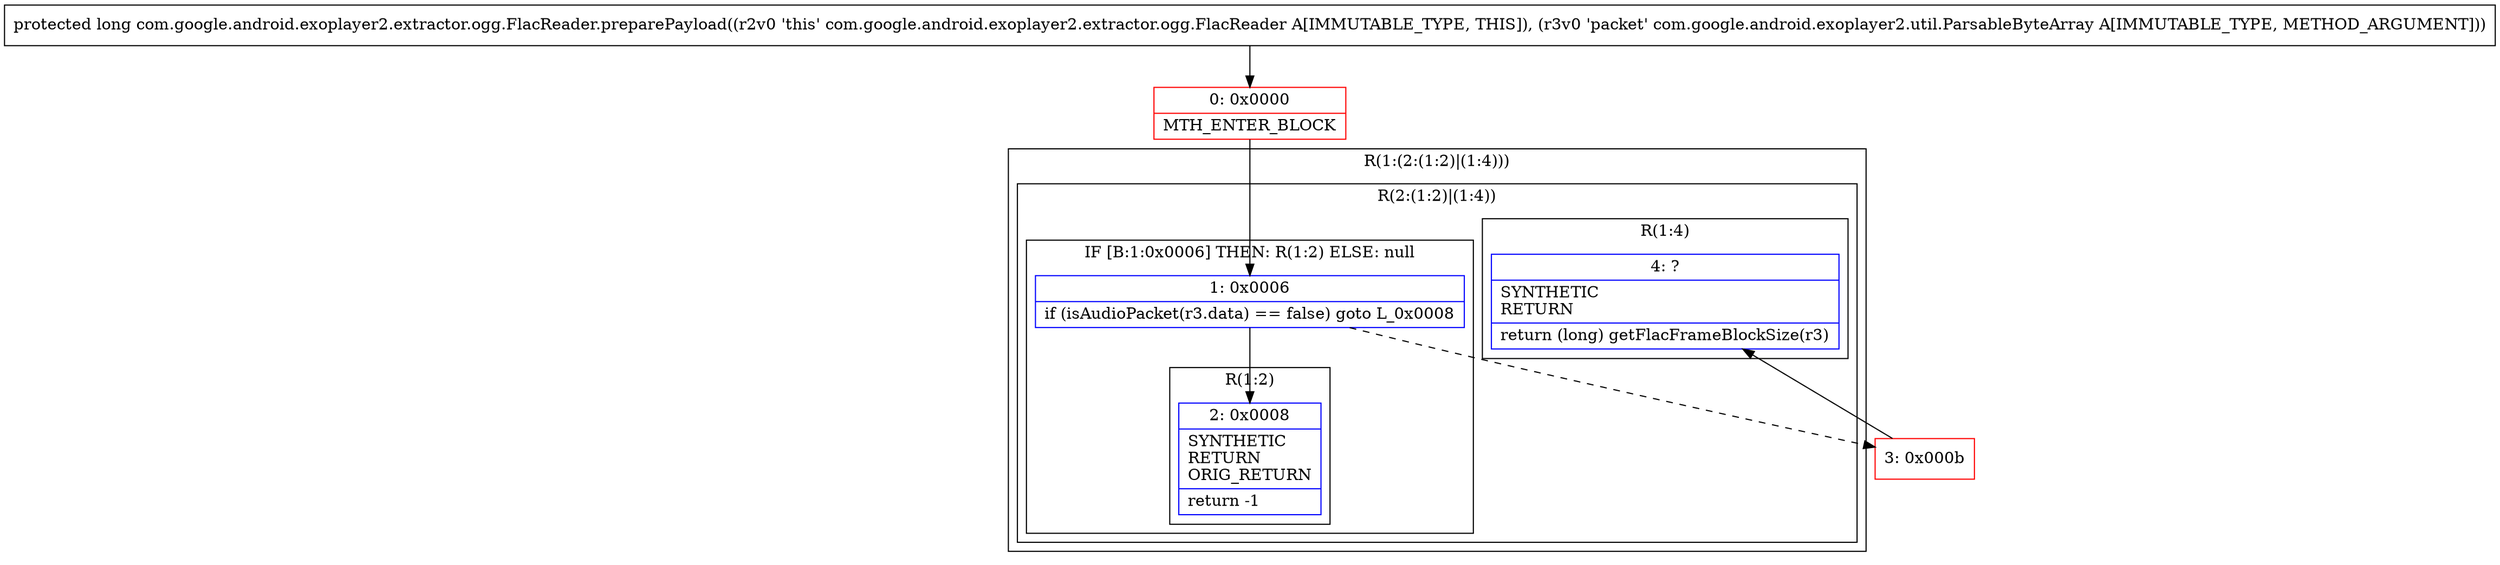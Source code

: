 digraph "CFG forcom.google.android.exoplayer2.extractor.ogg.FlacReader.preparePayload(Lcom\/google\/android\/exoplayer2\/util\/ParsableByteArray;)J" {
subgraph cluster_Region_1083870084 {
label = "R(1:(2:(1:2)|(1:4)))";
node [shape=record,color=blue];
subgraph cluster_Region_61385087 {
label = "R(2:(1:2)|(1:4))";
node [shape=record,color=blue];
subgraph cluster_IfRegion_135213604 {
label = "IF [B:1:0x0006] THEN: R(1:2) ELSE: null";
node [shape=record,color=blue];
Node_1 [shape=record,label="{1\:\ 0x0006|if (isAudioPacket(r3.data) == false) goto L_0x0008\l}"];
subgraph cluster_Region_1535331368 {
label = "R(1:2)";
node [shape=record,color=blue];
Node_2 [shape=record,label="{2\:\ 0x0008|SYNTHETIC\lRETURN\lORIG_RETURN\l|return \-1\l}"];
}
}
subgraph cluster_Region_1330719351 {
label = "R(1:4)";
node [shape=record,color=blue];
Node_4 [shape=record,label="{4\:\ ?|SYNTHETIC\lRETURN\l|return (long) getFlacFrameBlockSize(r3)\l}"];
}
}
}
Node_0 [shape=record,color=red,label="{0\:\ 0x0000|MTH_ENTER_BLOCK\l}"];
Node_3 [shape=record,color=red,label="{3\:\ 0x000b}"];
MethodNode[shape=record,label="{protected long com.google.android.exoplayer2.extractor.ogg.FlacReader.preparePayload((r2v0 'this' com.google.android.exoplayer2.extractor.ogg.FlacReader A[IMMUTABLE_TYPE, THIS]), (r3v0 'packet' com.google.android.exoplayer2.util.ParsableByteArray A[IMMUTABLE_TYPE, METHOD_ARGUMENT])) }"];
MethodNode -> Node_0;
Node_1 -> Node_2;
Node_1 -> Node_3[style=dashed];
Node_0 -> Node_1;
Node_3 -> Node_4;
}

